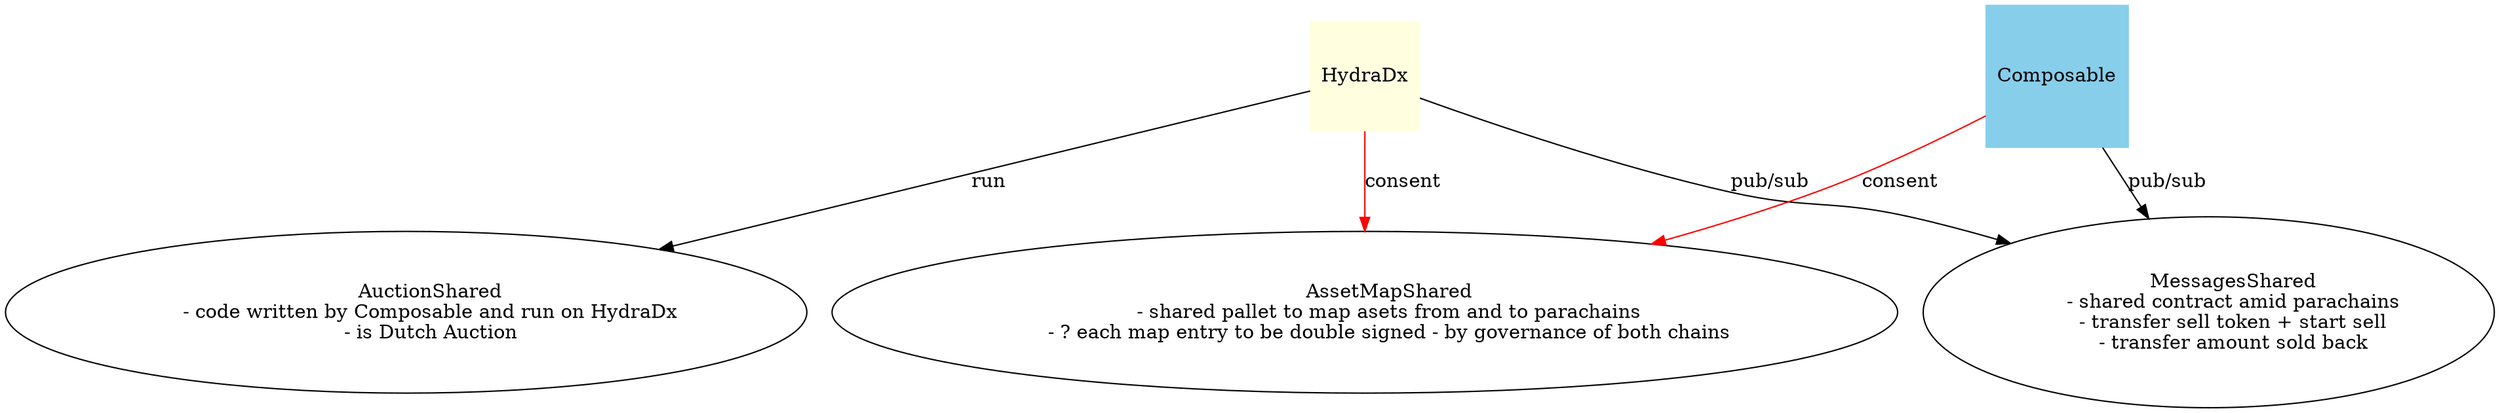 digraph Polkadot {
  subgraph Shared {
      AuctionShared [label = "
        AuctionShared
        - code written by Composable and run on HydraDx
        - is Dutch Auction
      "]
      MessagesShared [label = "
        MessagesShared
        - shared contract amid parachains
        - transfer sell token + start sell
        - transfer amount sold back
      "]
      AssetMapShared [label = "
        AssetMapShared
        - shared pallet to map asets from and to parachains
        - ? each map entry to be double signed - by governance of both chains
      "]
  }

  subgraph HydraDx {
    node [style=filled color=LightYellow shape=square]

    HydraDx -> AuctionShared [label = "run"]
    HydraDx -> MessagesShared [label = "pub/sub"]
    HydraDx -> AssetMapShared [label = "consent" color = "red"]
  }

  subgraph Composable {
    node [style=filled color=SkyBlue shape=square]
    Composable -> MessagesShared [label = "pub/sub"]
    Composable -> AssetMapShared [label = "consent" color = "red"]
  }
}
